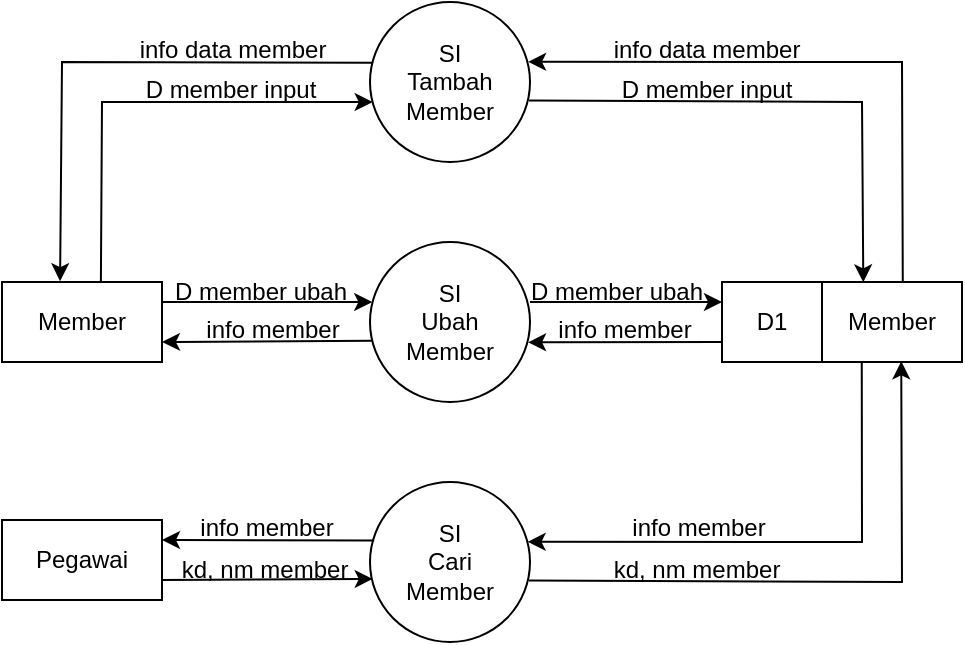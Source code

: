 <mxfile version="27.1.3">
  <diagram name="Halaman-1" id="bdc8vfte7PT7WXE4uVxq">
    <mxGraphModel dx="1025" dy="497" grid="1" gridSize="10" guides="1" tooltips="1" connect="1" arrows="1" fold="1" page="1" pageScale="1" pageWidth="827" pageHeight="1169" math="0" shadow="0">
      <root>
        <mxCell id="0" />
        <mxCell id="1" parent="0" />
        <mxCell id="TJNfMZ-C8C5Gyj81Nepe-1" value="Member" style="rounded=0;whiteSpace=wrap;html=1;" parent="1" vertex="1">
          <mxGeometry x="130" y="281" width="80" height="40" as="geometry" />
        </mxCell>
        <mxCell id="TJNfMZ-C8C5Gyj81Nepe-2" value="SI&lt;div&gt;Ubah&lt;br&gt;&lt;div&gt;Member&lt;/div&gt;&lt;/div&gt;" style="ellipse;whiteSpace=wrap;html=1;" parent="1" vertex="1">
          <mxGeometry x="314" y="261" width="80" height="80" as="geometry" />
        </mxCell>
        <mxCell id="TJNfMZ-C8C5Gyj81Nepe-3" value="SI&lt;div&gt;Tambah&lt;br&gt;&lt;div&gt;Member&lt;/div&gt;&lt;/div&gt;" style="ellipse;whiteSpace=wrap;html=1;" parent="1" vertex="1">
          <mxGeometry x="314" y="141" width="80" height="80" as="geometry" />
        </mxCell>
        <mxCell id="TJNfMZ-C8C5Gyj81Nepe-4" value="SI&lt;div&gt;Cari&lt;br&gt;&lt;div&gt;Member&lt;/div&gt;&lt;/div&gt;" style="ellipse;whiteSpace=wrap;html=1;" parent="1" vertex="1">
          <mxGeometry x="314" y="381" width="80" height="80" as="geometry" />
        </mxCell>
        <mxCell id="TJNfMZ-C8C5Gyj81Nepe-5" value="" style="endArrow=classic;html=1;rounded=0;exitX=0.618;exitY=0.013;exitDx=0;exitDy=0;exitPerimeter=0;entryX=0.017;entryY=0.625;entryDx=0;entryDy=0;entryPerimeter=0;" parent="1" source="TJNfMZ-C8C5Gyj81Nepe-1" target="TJNfMZ-C8C5Gyj81Nepe-3" edge="1">
          <mxGeometry width="50" height="50" relative="1" as="geometry">
            <mxPoint x="230" y="271" as="sourcePoint" />
            <mxPoint x="280" y="221" as="targetPoint" />
            <Array as="points">
              <mxPoint x="180" y="191" />
            </Array>
          </mxGeometry>
        </mxCell>
        <mxCell id="TJNfMZ-C8C5Gyj81Nepe-6" value="" style="endArrow=classic;html=1;rounded=0;entryX=0.363;entryY=-0.01;entryDx=0;entryDy=0;entryPerimeter=0;exitX=0.014;exitY=0.379;exitDx=0;exitDy=0;exitPerimeter=0;" parent="1" source="TJNfMZ-C8C5Gyj81Nepe-3" target="TJNfMZ-C8C5Gyj81Nepe-1" edge="1">
          <mxGeometry width="50" height="50" relative="1" as="geometry">
            <mxPoint x="250" y="261" as="sourcePoint" />
            <mxPoint x="300" y="211" as="targetPoint" />
            <Array as="points">
              <mxPoint x="160" y="171" />
            </Array>
          </mxGeometry>
        </mxCell>
        <mxCell id="TJNfMZ-C8C5Gyj81Nepe-7" value="D member input" style="text;html=1;align=center;verticalAlign=middle;resizable=0;points=[];autosize=1;strokeColor=none;fillColor=none;" parent="1" vertex="1">
          <mxGeometry x="189" y="170" width="110" height="30" as="geometry" />
        </mxCell>
        <mxCell id="TJNfMZ-C8C5Gyj81Nepe-8" value="info data member" style="text;html=1;align=center;verticalAlign=middle;resizable=0;points=[];autosize=1;strokeColor=none;fillColor=none;" parent="1" vertex="1">
          <mxGeometry x="185" y="150" width="120" height="30" as="geometry" />
        </mxCell>
        <mxCell id="TJNfMZ-C8C5Gyj81Nepe-9" value="Member" style="rounded=0;whiteSpace=wrap;html=1;" parent="1" vertex="1">
          <mxGeometry x="540" y="281" width="70" height="40" as="geometry" />
        </mxCell>
        <mxCell id="TJNfMZ-C8C5Gyj81Nepe-10" value="D1" style="rounded=0;whiteSpace=wrap;html=1;" parent="1" vertex="1">
          <mxGeometry x="490" y="281" width="50" height="40" as="geometry" />
        </mxCell>
        <mxCell id="TJNfMZ-C8C5Gyj81Nepe-11" value="" style="endArrow=classic;html=1;rounded=0;exitX=0.994;exitY=0.615;exitDx=0;exitDy=0;exitPerimeter=0;entryX=0.295;entryY=0.004;entryDx=0;entryDy=0;entryPerimeter=0;" parent="1" source="TJNfMZ-C8C5Gyj81Nepe-3" target="TJNfMZ-C8C5Gyj81Nepe-9" edge="1">
          <mxGeometry width="50" height="50" relative="1" as="geometry">
            <mxPoint x="410" y="190" as="sourcePoint" />
            <mxPoint x="530" y="271" as="targetPoint" />
            <Array as="points">
              <mxPoint x="560" y="191" />
            </Array>
          </mxGeometry>
        </mxCell>
        <mxCell id="TJNfMZ-C8C5Gyj81Nepe-12" value="" style="endArrow=classic;html=1;rounded=0;entryX=0.988;entryY=0.374;entryDx=0;entryDy=0;entryPerimeter=0;exitX=0.577;exitY=0.001;exitDx=0;exitDy=0;exitPerimeter=0;" parent="1" source="TJNfMZ-C8C5Gyj81Nepe-9" target="TJNfMZ-C8C5Gyj81Nepe-3" edge="1">
          <mxGeometry width="50" height="50" relative="1" as="geometry">
            <mxPoint x="570" y="271" as="sourcePoint" />
            <mxPoint x="470" y="191" as="targetPoint" />
            <Array as="points">
              <mxPoint x="580" y="171" />
            </Array>
          </mxGeometry>
        </mxCell>
        <mxCell id="TJNfMZ-C8C5Gyj81Nepe-13" value="D member input" style="text;html=1;align=center;verticalAlign=middle;resizable=0;points=[];autosize=1;strokeColor=none;fillColor=none;" parent="1" vertex="1">
          <mxGeometry x="427" y="170" width="110" height="30" as="geometry" />
        </mxCell>
        <mxCell id="TJNfMZ-C8C5Gyj81Nepe-14" value="info data member" style="text;html=1;align=center;verticalAlign=middle;resizable=0;points=[];autosize=1;strokeColor=none;fillColor=none;" parent="1" vertex="1">
          <mxGeometry x="422" y="150" width="120" height="30" as="geometry" />
        </mxCell>
        <mxCell id="TJNfMZ-C8C5Gyj81Nepe-15" value="" style="endArrow=classic;html=1;rounded=0;exitX=1;exitY=0.25;exitDx=0;exitDy=0;entryX=0.014;entryY=0.375;entryDx=0;entryDy=0;entryPerimeter=0;" parent="1" source="TJNfMZ-C8C5Gyj81Nepe-1" target="TJNfMZ-C8C5Gyj81Nepe-2" edge="1">
          <mxGeometry width="50" height="50" relative="1" as="geometry">
            <mxPoint x="270" y="341" as="sourcePoint" />
            <mxPoint x="300" y="291" as="targetPoint" />
          </mxGeometry>
        </mxCell>
        <mxCell id="TJNfMZ-C8C5Gyj81Nepe-16" value="" style="endArrow=classic;html=1;rounded=0;exitX=1;exitY=0.25;exitDx=0;exitDy=0;entryX=0;entryY=0.25;entryDx=0;entryDy=0;" parent="1" target="TJNfMZ-C8C5Gyj81Nepe-10" edge="1">
          <mxGeometry width="50" height="50" relative="1" as="geometry">
            <mxPoint x="394" y="291" as="sourcePoint" />
            <mxPoint x="499" y="291" as="targetPoint" />
          </mxGeometry>
        </mxCell>
        <mxCell id="TJNfMZ-C8C5Gyj81Nepe-17" value="" style="endArrow=classic;html=1;rounded=0;exitX=0.012;exitY=0.617;exitDx=0;exitDy=0;entryX=1;entryY=0.75;entryDx=0;entryDy=0;exitPerimeter=0;" parent="1" source="TJNfMZ-C8C5Gyj81Nepe-2" target="TJNfMZ-C8C5Gyj81Nepe-1" edge="1">
          <mxGeometry width="50" height="50" relative="1" as="geometry">
            <mxPoint x="404" y="301" as="sourcePoint" />
            <mxPoint x="500" y="301" as="targetPoint" />
          </mxGeometry>
        </mxCell>
        <mxCell id="TJNfMZ-C8C5Gyj81Nepe-18" value="" style="endArrow=classic;html=1;rounded=0;exitX=0.012;exitY=0.617;exitDx=0;exitDy=0;exitPerimeter=0;entryX=0.988;entryY=0.627;entryDx=0;entryDy=0;entryPerimeter=0;" parent="1" target="TJNfMZ-C8C5Gyj81Nepe-2" edge="1">
          <mxGeometry width="50" height="50" relative="1" as="geometry">
            <mxPoint x="490" y="311" as="sourcePoint" />
            <mxPoint x="400" y="331" as="targetPoint" />
          </mxGeometry>
        </mxCell>
        <mxCell id="TJNfMZ-C8C5Gyj81Nepe-21" value="" style="endArrow=classic;html=1;rounded=0;exitX=0.993;exitY=0.615;exitDx=0;exitDy=0;exitPerimeter=0;entryX=0.566;entryY=0.991;entryDx=0;entryDy=0;entryPerimeter=0;" parent="1" source="TJNfMZ-C8C5Gyj81Nepe-4" target="TJNfMZ-C8C5Gyj81Nepe-9" edge="1">
          <mxGeometry width="50" height="50" relative="1" as="geometry">
            <mxPoint x="500" y="421" as="sourcePoint" />
            <mxPoint x="590" y="331" as="targetPoint" />
            <Array as="points">
              <mxPoint x="580" y="431" />
            </Array>
          </mxGeometry>
        </mxCell>
        <mxCell id="TJNfMZ-C8C5Gyj81Nepe-22" value="" style="endArrow=classic;html=1;rounded=0;entryX=0.985;entryY=0.374;entryDx=0;entryDy=0;entryPerimeter=0;exitX=0.284;exitY=1.001;exitDx=0;exitDy=0;exitPerimeter=0;" parent="1" source="TJNfMZ-C8C5Gyj81Nepe-9" target="TJNfMZ-C8C5Gyj81Nepe-4" edge="1">
          <mxGeometry width="50" height="50" relative="1" as="geometry">
            <mxPoint x="550" y="341" as="sourcePoint" />
            <mxPoint x="480" y="341" as="targetPoint" />
            <Array as="points">
              <mxPoint x="560" y="411" />
            </Array>
          </mxGeometry>
        </mxCell>
        <mxCell id="TJNfMZ-C8C5Gyj81Nepe-23" value="D member ubah" style="text;html=1;align=center;verticalAlign=middle;resizable=0;points=[];autosize=1;strokeColor=none;fillColor=none;" parent="1" vertex="1">
          <mxGeometry x="204" y="271" width="110" height="30" as="geometry" />
        </mxCell>
        <mxCell id="TJNfMZ-C8C5Gyj81Nepe-24" value="info member" style="text;html=1;align=center;verticalAlign=middle;resizable=0;points=[];autosize=1;strokeColor=none;fillColor=none;" parent="1" vertex="1">
          <mxGeometry x="220" y="290" width="90" height="30" as="geometry" />
        </mxCell>
        <mxCell id="TJNfMZ-C8C5Gyj81Nepe-25" value="D member ubah" style="text;html=1;align=center;verticalAlign=middle;resizable=0;points=[];autosize=1;strokeColor=none;fillColor=none;" parent="1" vertex="1">
          <mxGeometry x="382" y="271" width="110" height="30" as="geometry" />
        </mxCell>
        <mxCell id="TJNfMZ-C8C5Gyj81Nepe-26" value="info member" style="text;html=1;align=center;verticalAlign=middle;resizable=0;points=[];autosize=1;strokeColor=none;fillColor=none;" parent="1" vertex="1">
          <mxGeometry x="396" y="290" width="90" height="30" as="geometry" />
        </mxCell>
        <mxCell id="TJNfMZ-C8C5Gyj81Nepe-27" value="info member" style="text;html=1;align=center;verticalAlign=middle;resizable=0;points=[];autosize=1;strokeColor=none;fillColor=none;" parent="1" vertex="1">
          <mxGeometry x="217" y="389" width="90" height="30" as="geometry" />
        </mxCell>
        <mxCell id="TJNfMZ-C8C5Gyj81Nepe-28" value="kd, nm member" style="text;html=1;align=center;verticalAlign=middle;resizable=0;points=[];autosize=1;strokeColor=none;fillColor=none;" parent="1" vertex="1">
          <mxGeometry x="206" y="410" width="110" height="30" as="geometry" />
        </mxCell>
        <mxCell id="TJNfMZ-C8C5Gyj81Nepe-29" value="info member" style="text;html=1;align=center;verticalAlign=middle;resizable=0;points=[];autosize=1;strokeColor=none;fillColor=none;" parent="1" vertex="1">
          <mxGeometry x="433" y="389" width="90" height="30" as="geometry" />
        </mxCell>
        <mxCell id="TJNfMZ-C8C5Gyj81Nepe-30" value="kd, nm member" style="text;html=1;align=center;verticalAlign=middle;resizable=0;points=[];autosize=1;strokeColor=none;fillColor=none;" parent="1" vertex="1">
          <mxGeometry x="422" y="410" width="110" height="30" as="geometry" />
        </mxCell>
        <mxCell id="TJNfMZ-C8C5Gyj81Nepe-31" value="Pegawai" style="rounded=0;whiteSpace=wrap;html=1;" parent="1" vertex="1">
          <mxGeometry x="130" y="400" width="80" height="40" as="geometry" />
        </mxCell>
        <mxCell id="TJNfMZ-C8C5Gyj81Nepe-32" value="" style="endArrow=classic;html=1;rounded=0;exitX=0.026;exitY=0.366;exitDx=0;exitDy=0;exitPerimeter=0;entryX=1;entryY=0.25;entryDx=0;entryDy=0;" parent="1" source="TJNfMZ-C8C5Gyj81Nepe-4" target="TJNfMZ-C8C5Gyj81Nepe-31" edge="1">
          <mxGeometry width="50" height="50" relative="1" as="geometry">
            <mxPoint x="185" y="511" as="sourcePoint" />
            <mxPoint x="200" y="450" as="targetPoint" />
          </mxGeometry>
        </mxCell>
        <mxCell id="TJNfMZ-C8C5Gyj81Nepe-33" value="" style="endArrow=classic;html=1;rounded=0;exitX=1;exitY=0.75;exitDx=0;exitDy=0;entryX=0.017;entryY=0.606;entryDx=0;entryDy=0;entryPerimeter=0;" parent="1" source="TJNfMZ-C8C5Gyj81Nepe-31" target="TJNfMZ-C8C5Gyj81Nepe-4" edge="1">
          <mxGeometry width="50" height="50" relative="1" as="geometry">
            <mxPoint x="340" y="450" as="sourcePoint" />
            <mxPoint x="390" y="400" as="targetPoint" />
          </mxGeometry>
        </mxCell>
      </root>
    </mxGraphModel>
  </diagram>
</mxfile>

